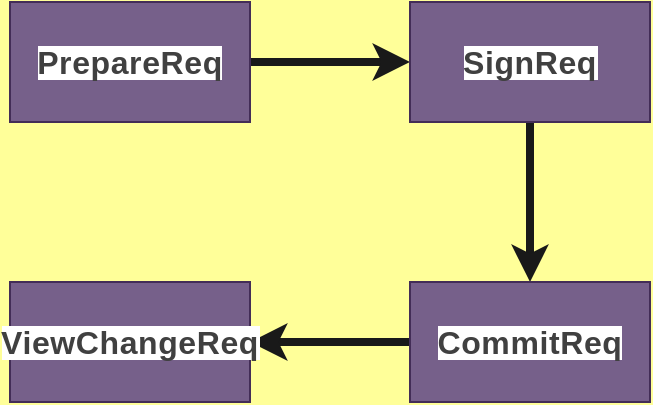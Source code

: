 <mxfile>
    <diagram id="fuMyjOYIk-WzGDsCFsqc" name="第 1 页">
        <mxGraphModel dx="650" dy="401" grid="0" gridSize="10" guides="1" tooltips="1" connect="1" arrows="1" fold="1" page="0" pageScale="1" pageWidth="827" pageHeight="1169" background="#FFFF99" math="0" shadow="0">
            <root>
                <mxCell id="0"/>
                <mxCell id="1" parent="0"/>
                <mxCell id="5" value="" style="edgeStyle=none;html=1;strokeWidth=4;strokeColor=#191919;" edge="1" parent="1" source="3" target="4">
                    <mxGeometry relative="1" as="geometry"/>
                </mxCell>
                <mxCell id="3" value="&lt;font color=&quot;#404040&quot;&gt;&lt;span style=&quot;font-size: 16px ; letter-spacing: 0.3px ; background-color: rgb(255 , 255 , 255)&quot;&gt;&lt;b&gt;PrepareReq&lt;/b&gt;&lt;/span&gt;&lt;/font&gt;" style="rounded=0;whiteSpace=wrap;html=1;fillColor=#76608a;strokeColor=#432D57;fontColor=#ffffff;" vertex="1" parent="1">
                    <mxGeometry x="63" y="67" width="120" height="60" as="geometry"/>
                </mxCell>
                <mxCell id="7" value="" style="edgeStyle=none;html=1;strokeColor=#191919;strokeWidth=4;" edge="1" parent="1" source="4" target="6">
                    <mxGeometry relative="1" as="geometry"/>
                </mxCell>
                <mxCell id="4" value="&lt;strong style=&quot;box-sizing: border-box ; color: rgb(64 , 64 , 64) ; font-family: &amp;#34;lato&amp;#34; , , &amp;#34;helvetica neue&amp;#34; , &amp;#34;arial&amp;#34; , sans-serif ; font-size: 16px ; letter-spacing: 0.3px ; background-color: rgb(255 , 255 , 255)&quot;&gt;SignReq&lt;/strong&gt;" style="rounded=0;whiteSpace=wrap;html=1;fillColor=#76608a;strokeColor=#432D57;fontColor=#ffffff;" vertex="1" parent="1">
                    <mxGeometry x="263" y="67" width="120" height="60" as="geometry"/>
                </mxCell>
                <mxCell id="9" value="" style="edgeStyle=none;html=1;strokeColor=#191919;strokeWidth=4;" edge="1" parent="1" source="6" target="8">
                    <mxGeometry relative="1" as="geometry"/>
                </mxCell>
                <mxCell id="6" value="&lt;strong style=&quot;box-sizing: border-box ; color: rgb(64 , 64 , 64) ; font-family: &amp;#34;lato&amp;#34; , , &amp;#34;helvetica neue&amp;#34; , &amp;#34;arial&amp;#34; , sans-serif ; font-size: 16px ; letter-spacing: 0.3px ; background-color: rgb(255 , 255 , 255)&quot;&gt;CommitReq&lt;/strong&gt;" style="rounded=0;whiteSpace=wrap;html=1;fillColor=#76608a;strokeColor=#432D57;fontColor=#ffffff;" vertex="1" parent="1">
                    <mxGeometry x="263" y="207" width="120" height="60" as="geometry"/>
                </mxCell>
                <mxCell id="8" value="&lt;strong style=&quot;box-sizing: border-box ; color: rgb(64 , 64 , 64) ; font-family: &amp;#34;lato&amp;#34; , , &amp;#34;helvetica neue&amp;#34; , &amp;#34;arial&amp;#34; , sans-serif ; font-size: 16px ; letter-spacing: 0.3px ; background-color: rgb(255 , 255 , 255)&quot;&gt;ViewChangeReq&lt;/strong&gt;" style="rounded=0;whiteSpace=wrap;html=1;fillColor=#76608a;strokeColor=#432D57;fontColor=#ffffff;" vertex="1" parent="1">
                    <mxGeometry x="63" y="207" width="120" height="60" as="geometry"/>
                </mxCell>
            </root>
        </mxGraphModel>
    </diagram>
</mxfile>